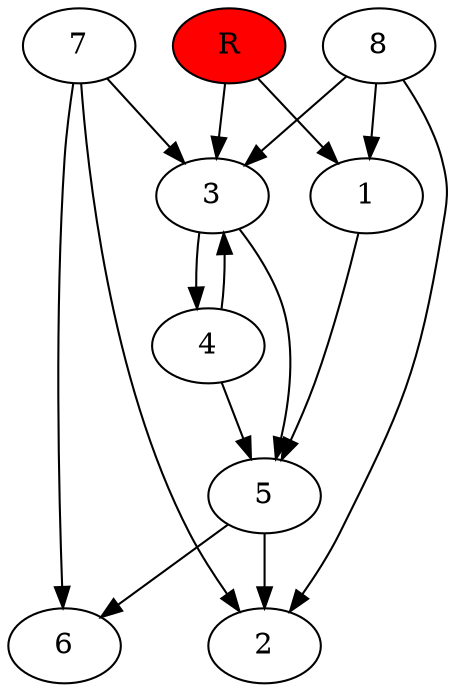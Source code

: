 digraph prb42865 {
	1
	2
	3
	4
	5
	6
	7
	8
	R [fillcolor="#ff0000" style=filled]
	1 -> 5
	3 -> 4
	3 -> 5
	4 -> 3
	4 -> 5
	5 -> 2
	5 -> 6
	7 -> 2
	7 -> 3
	7 -> 6
	8 -> 1
	8 -> 2
	8 -> 3
	R -> 1
	R -> 3
}
